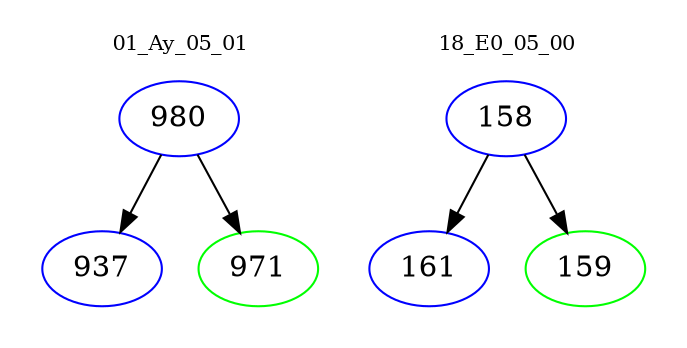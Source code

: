 digraph{
subgraph cluster_0 {
color = white
label = "01_Ay_05_01";
fontsize=10;
T0_980 [label="980", color="blue"]
T0_980 -> T0_937 [color="black"]
T0_937 [label="937", color="blue"]
T0_980 -> T0_971 [color="black"]
T0_971 [label="971", color="green"]
}
subgraph cluster_1 {
color = white
label = "18_E0_05_00";
fontsize=10;
T1_158 [label="158", color="blue"]
T1_158 -> T1_161 [color="black"]
T1_161 [label="161", color="blue"]
T1_158 -> T1_159 [color="black"]
T1_159 [label="159", color="green"]
}
}
